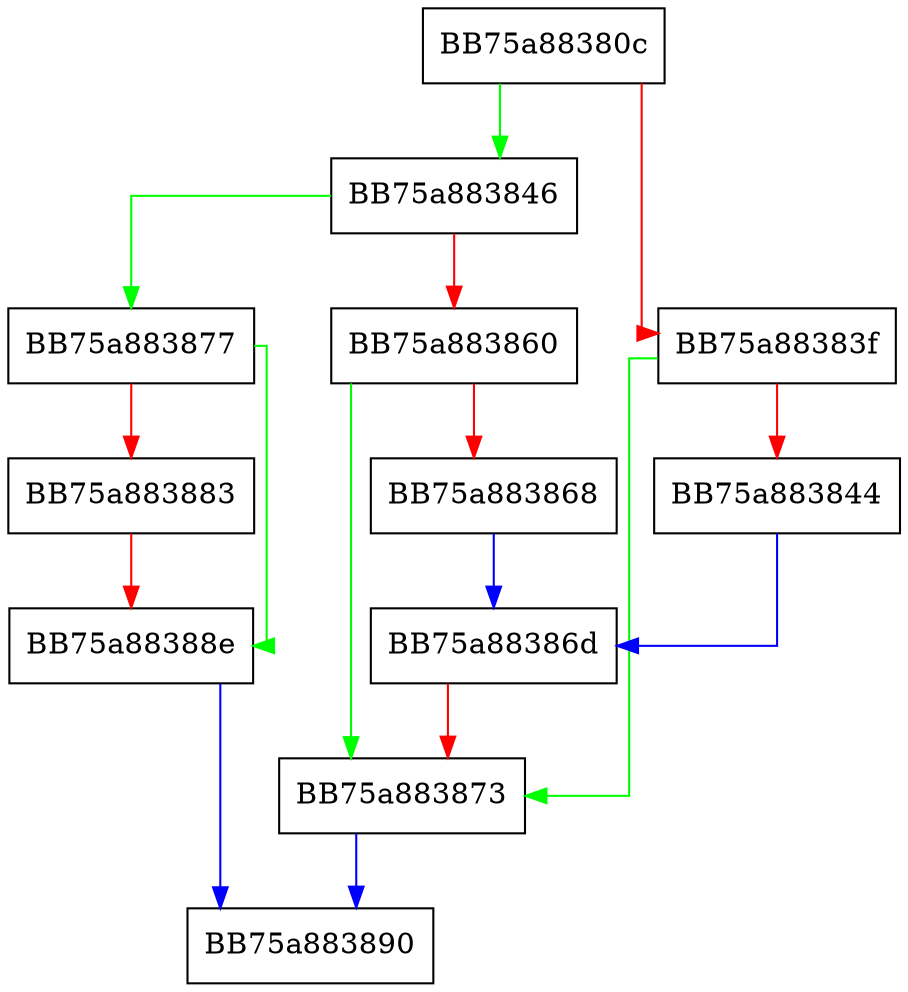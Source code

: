 digraph GetVersionUBR {
  node [shape="box"];
  graph [splines=ortho];
  BB75a88380c -> BB75a883846 [color="green"];
  BB75a88380c -> BB75a88383f [color="red"];
  BB75a88383f -> BB75a883873 [color="green"];
  BB75a88383f -> BB75a883844 [color="red"];
  BB75a883844 -> BB75a88386d [color="blue"];
  BB75a883846 -> BB75a883877 [color="green"];
  BB75a883846 -> BB75a883860 [color="red"];
  BB75a883860 -> BB75a883873 [color="green"];
  BB75a883860 -> BB75a883868 [color="red"];
  BB75a883868 -> BB75a88386d [color="blue"];
  BB75a88386d -> BB75a883873 [color="red"];
  BB75a883873 -> BB75a883890 [color="blue"];
  BB75a883877 -> BB75a88388e [color="green"];
  BB75a883877 -> BB75a883883 [color="red"];
  BB75a883883 -> BB75a88388e [color="red"];
  BB75a88388e -> BB75a883890 [color="blue"];
}